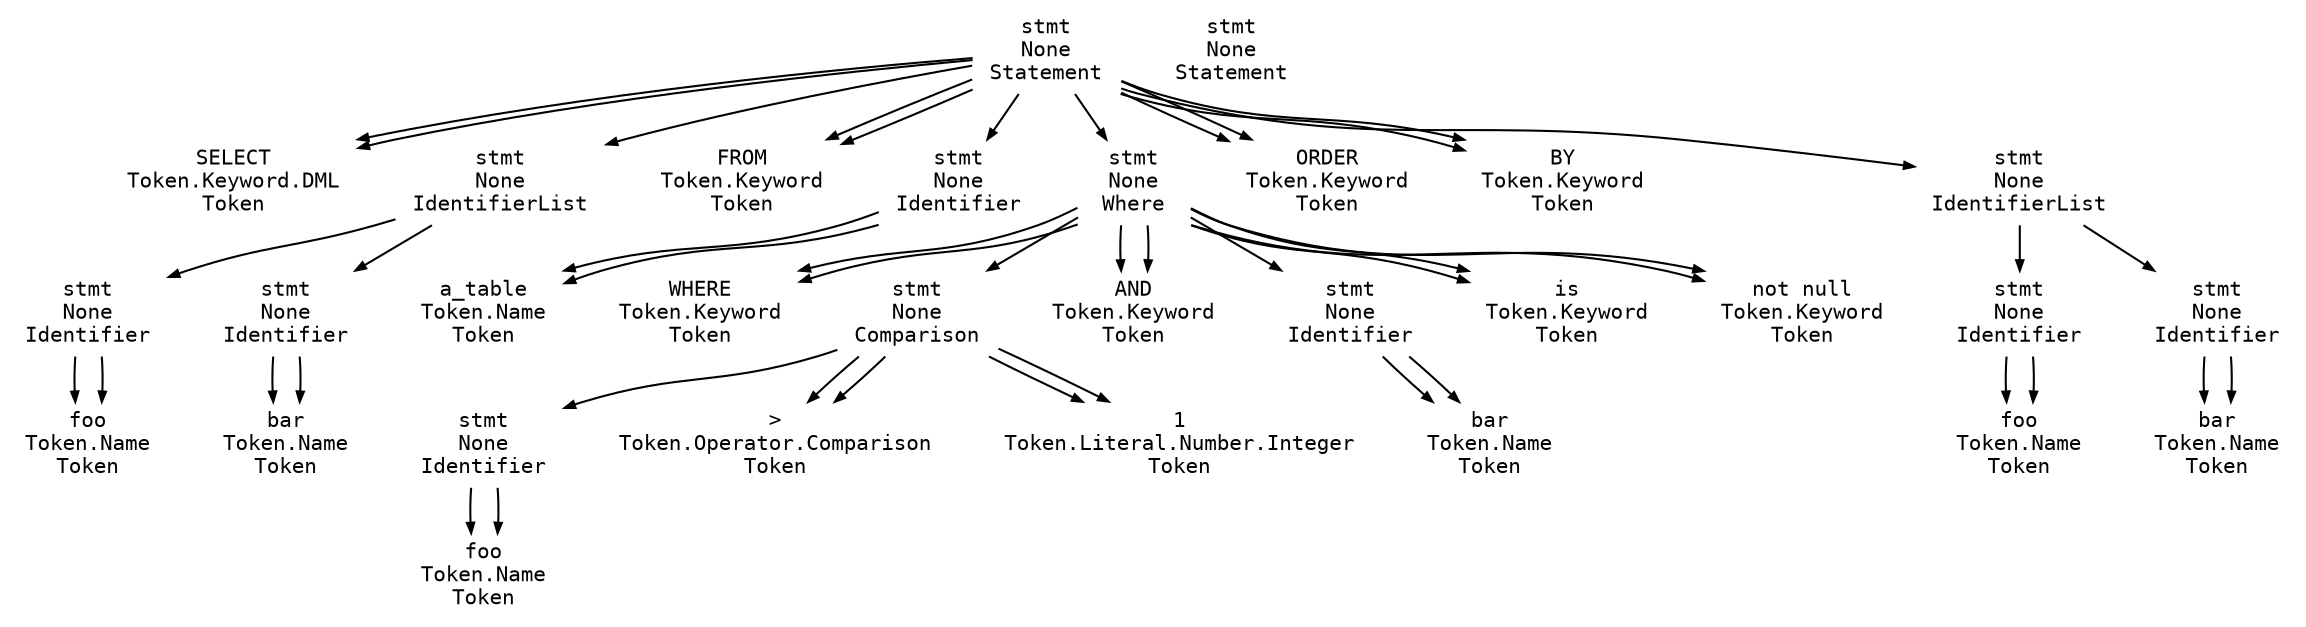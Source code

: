
digraph astgraph {
  node [shape=none, fontsize=10, fontname="Courier", height=.1];
  ranksep=.3;
  edge [arrowsize=.5]

node0 [ label="stmt\nNone\nStatement" ]
node1 [ label="SELECT\nToken.Keyword.DML\nToken" ]
node2 [ label="stmt\nNone\nIdentifierList" ]
node3 [ label="stmt\nNone\nIdentifier" ]
node4 [ label="foo\nToken.Name\nToken" ]
node5 [ label="stmt\nNone\nIdentifier" ]
node6 [ label="bar\nToken.Name\nToken" ]
node7 [ label="FROM\nToken.Keyword\nToken" ]
node8 [ label="stmt\nNone\nIdentifier" ]
node9 [ label="a_table\nToken.Name\nToken" ]
node10 [ label="stmt\nNone\nWhere" ]
node11 [ label="WHERE\nToken.Keyword\nToken" ]
node12 [ label="stmt\nNone\nComparison" ]
node13 [ label="stmt\nNone\nIdentifier" ]
node14 [ label="foo\nToken.Name\nToken" ]
node15 [ label=">\nToken.Operator.Comparison\nToken" ]
node16 [ label="1\nToken.Literal.Number.Integer\nToken" ]
node17 [ label="AND\nToken.Keyword\nToken" ]
node18 [ label="stmt\nNone\nIdentifier" ]
node19 [ label="bar\nToken.Name\nToken" ]
node20 [ label="is\nToken.Keyword\nToken" ]
node21 [ label="not null\nToken.Keyword\nToken" ]
node22 [ label="ORDER\nToken.Keyword\nToken" ]
node23 [ label="BY\nToken.Keyword\nToken" ]
node24 [ label="stmt\nNone\nIdentifierList" ]
node25 [ label="stmt\nNone\nIdentifier" ]
node26 [ label="foo\nToken.Name\nToken" ]
node27 [ label="stmt\nNone\nIdentifier" ]
node28 [ label="bar\nToken.Name\nToken" ]
node29 [ label="stmt\nNone\nStatement" ]
node0 -> node1
node0 -> node2
node2 -> node3
node3 -> node4
node3 -> node4
node2 -> node5
node5 -> node6
node5 -> node6
node0 -> node7
node0 -> node8
node8 -> node9
node8 -> node9
node0 -> node10
node10 -> node11
node10 -> node12
node12 -> node13
node13 -> node14
node13 -> node14
node12 -> node15
node12 -> node16
node12 -> node15
node12 -> node16
node10 -> node17
node10 -> node18
node18 -> node19
node18 -> node19
node10 -> node20
node10 -> node21
node10 -> node11
node10 -> node17
node10 -> node20
node10 -> node21
node0 -> node22
node0 -> node23
node0 -> node24
node24 -> node25
node25 -> node26
node25 -> node26
node24 -> node27
node27 -> node28
node27 -> node28
node0 -> node1
node0 -> node7
node0 -> node22
node0 -> node23
}